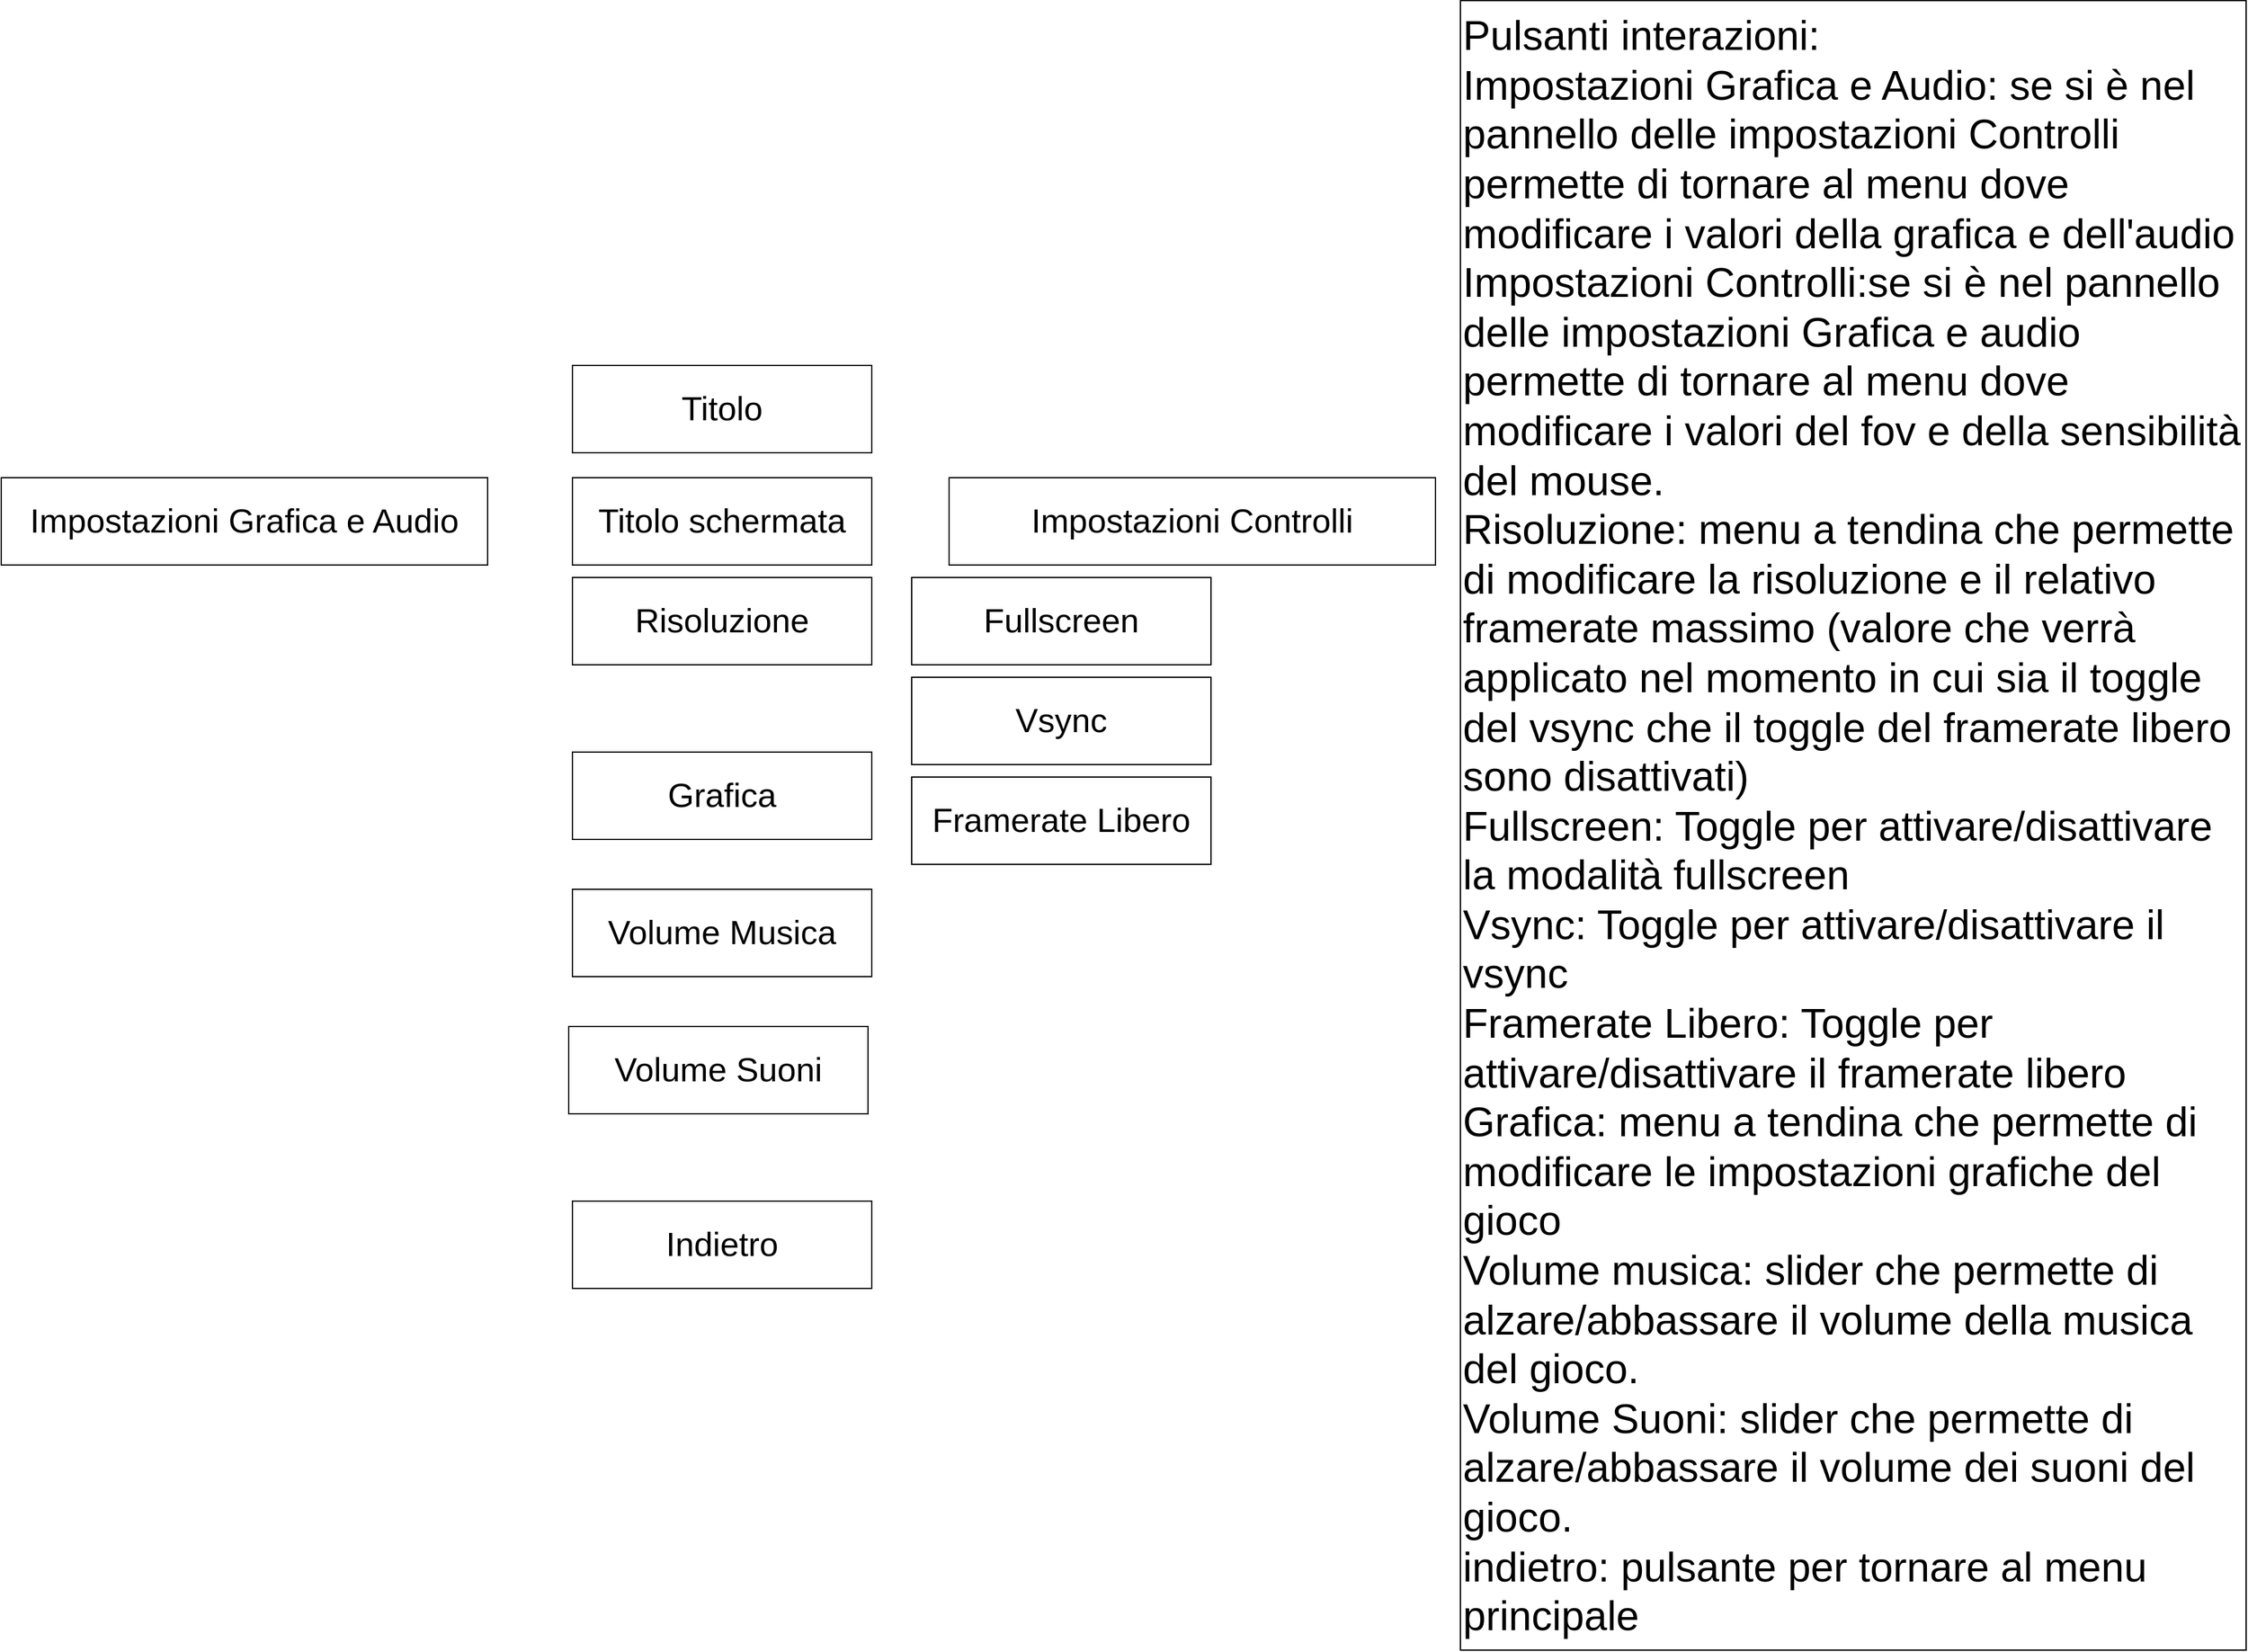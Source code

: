 <mxfile version="20.0.1" type="device"><diagram id="y6EXk6gw3Zh47Hq_fIrT" name="Page-1"><mxGraphModel dx="2000" dy="2830" grid="1" gridSize="10" guides="1" tooltips="1" connect="1" arrows="1" fold="1" page="1" pageScale="1" pageWidth="850" pageHeight="1100" math="0" shadow="0"><root><mxCell id="0"/><mxCell id="1" parent="0"/><mxCell id="-T-jzX54mjYI4VIIPqkc-1" value="Impostazioni Grafica e Audio" style="rounded=0;whiteSpace=wrap;html=1;fontSize=27;" parent="1" vertex="1"><mxGeometry x="-150" y="260" width="390" height="70" as="geometry"/></mxCell><mxCell id="-T-jzX54mjYI4VIIPqkc-2" value="Risoluzione" style="rounded=0;whiteSpace=wrap;html=1;fontSize=27;" parent="1" vertex="1"><mxGeometry x="308" y="340" width="240" height="70" as="geometry"/></mxCell><mxCell id="-T-jzX54mjYI4VIIPqkc-3" value="Grafica&lt;br&gt;" style="rounded=0;whiteSpace=wrap;html=1;fontSize=27;" parent="1" vertex="1"><mxGeometry x="308" y="480" width="240" height="70" as="geometry"/></mxCell><mxCell id="-T-jzX54mjYI4VIIPqkc-4" value="Volume Musica" style="rounded=0;whiteSpace=wrap;html=1;fontSize=27;" parent="1" vertex="1"><mxGeometry x="308" y="590" width="240" height="70" as="geometry"/></mxCell><mxCell id="-T-jzX54mjYI4VIIPqkc-6" value="Indietro" style="rounded=0;whiteSpace=wrap;html=1;fontSize=27;" parent="1" vertex="1"><mxGeometry x="308" y="840" width="240" height="70" as="geometry"/></mxCell><mxCell id="-T-jzX54mjYI4VIIPqkc-8" value="&lt;font style=&quot;font-size: 33px;&quot;&gt;Pulsanti interazioni:&lt;br&gt;Impostazioni Grafica e Audio: se si è nel pannello delle impostazioni Controlli permette di tornare al menu dove modificare i valori della grafica e dell'audio&lt;br&gt;Impostazioni Controlli:se si è nel pannello delle impostazioni Grafica e audio permette di tornare al menu dove modificare i valori del fov e della sensibilità del mouse.&lt;br&gt;Risoluzione: menu a tendina che permette di modificare la risoluzione e il relativo framerate massimo (valore che verrà applicato nel momento in cui sia il toggle del vsync che il toggle del framerate libero sono disattivati)&lt;br&gt;Fullscreen: Toggle per attivare/disattivare la modalità fullscreen&lt;br&gt;Vsync: Toggle per attivare/disattivare il vsync&lt;br&gt;Framerate Libero: Toggle per attivare/disattivare il framerate libero&lt;br&gt;Grafica: menu a tendina che permette di modificare le impostazioni grafiche del gioco&lt;br&gt;Volume musica: slider che permette di alzare/abbassare il volume della musica del gioco.&lt;br&gt;Volume Suoni: slider che permette di alzare/abbassare il volume dei suoni del gioco.&lt;br&gt;indietro: pulsante per tornare al menu principale&lt;br&gt;&lt;/font&gt;" style="rounded=0;whiteSpace=wrap;html=1;fontSize=27;align=left;" parent="1" vertex="1"><mxGeometry x="1020" y="-122.5" width="630" height="1322.5" as="geometry"/></mxCell><mxCell id="-T-jzX54mjYI4VIIPqkc-9" value="Titolo" style="rounded=0;whiteSpace=wrap;html=1;fontSize=27;" parent="1" vertex="1"><mxGeometry x="308" y="170" width="240" height="70" as="geometry"/></mxCell><mxCell id="-T-jzX54mjYI4VIIPqkc-10" value="Titolo schermata" style="rounded=0;whiteSpace=wrap;html=1;fontSize=27;" parent="1" vertex="1"><mxGeometry x="308" y="260" width="240" height="70" as="geometry"/></mxCell><mxCell id="-T-jzX54mjYI4VIIPqkc-11" value="Impostazioni Controlli" style="rounded=0;whiteSpace=wrap;html=1;fontSize=27;" parent="1" vertex="1"><mxGeometry x="610" y="260" width="390" height="70" as="geometry"/></mxCell><mxCell id="-T-jzX54mjYI4VIIPqkc-12" value="Fullscreen" style="rounded=0;whiteSpace=wrap;html=1;fontSize=27;" parent="1" vertex="1"><mxGeometry x="580" y="340" width="240" height="70" as="geometry"/></mxCell><mxCell id="-T-jzX54mjYI4VIIPqkc-13" value="Vsync" style="rounded=0;whiteSpace=wrap;html=1;fontSize=27;" parent="1" vertex="1"><mxGeometry x="580" y="420" width="240" height="70" as="geometry"/></mxCell><mxCell id="-T-jzX54mjYI4VIIPqkc-14" value="Framerate Libero" style="rounded=0;whiteSpace=wrap;html=1;fontSize=27;" parent="1" vertex="1"><mxGeometry x="580" y="500" width="240" height="70" as="geometry"/></mxCell><mxCell id="ny44QSmoQLNZDlU9Ye93-1" value="Volume Suoni" style="rounded=0;whiteSpace=wrap;html=1;fontSize=27;" vertex="1" parent="1"><mxGeometry x="305" y="700" width="240" height="70" as="geometry"/></mxCell></root></mxGraphModel></diagram></mxfile>